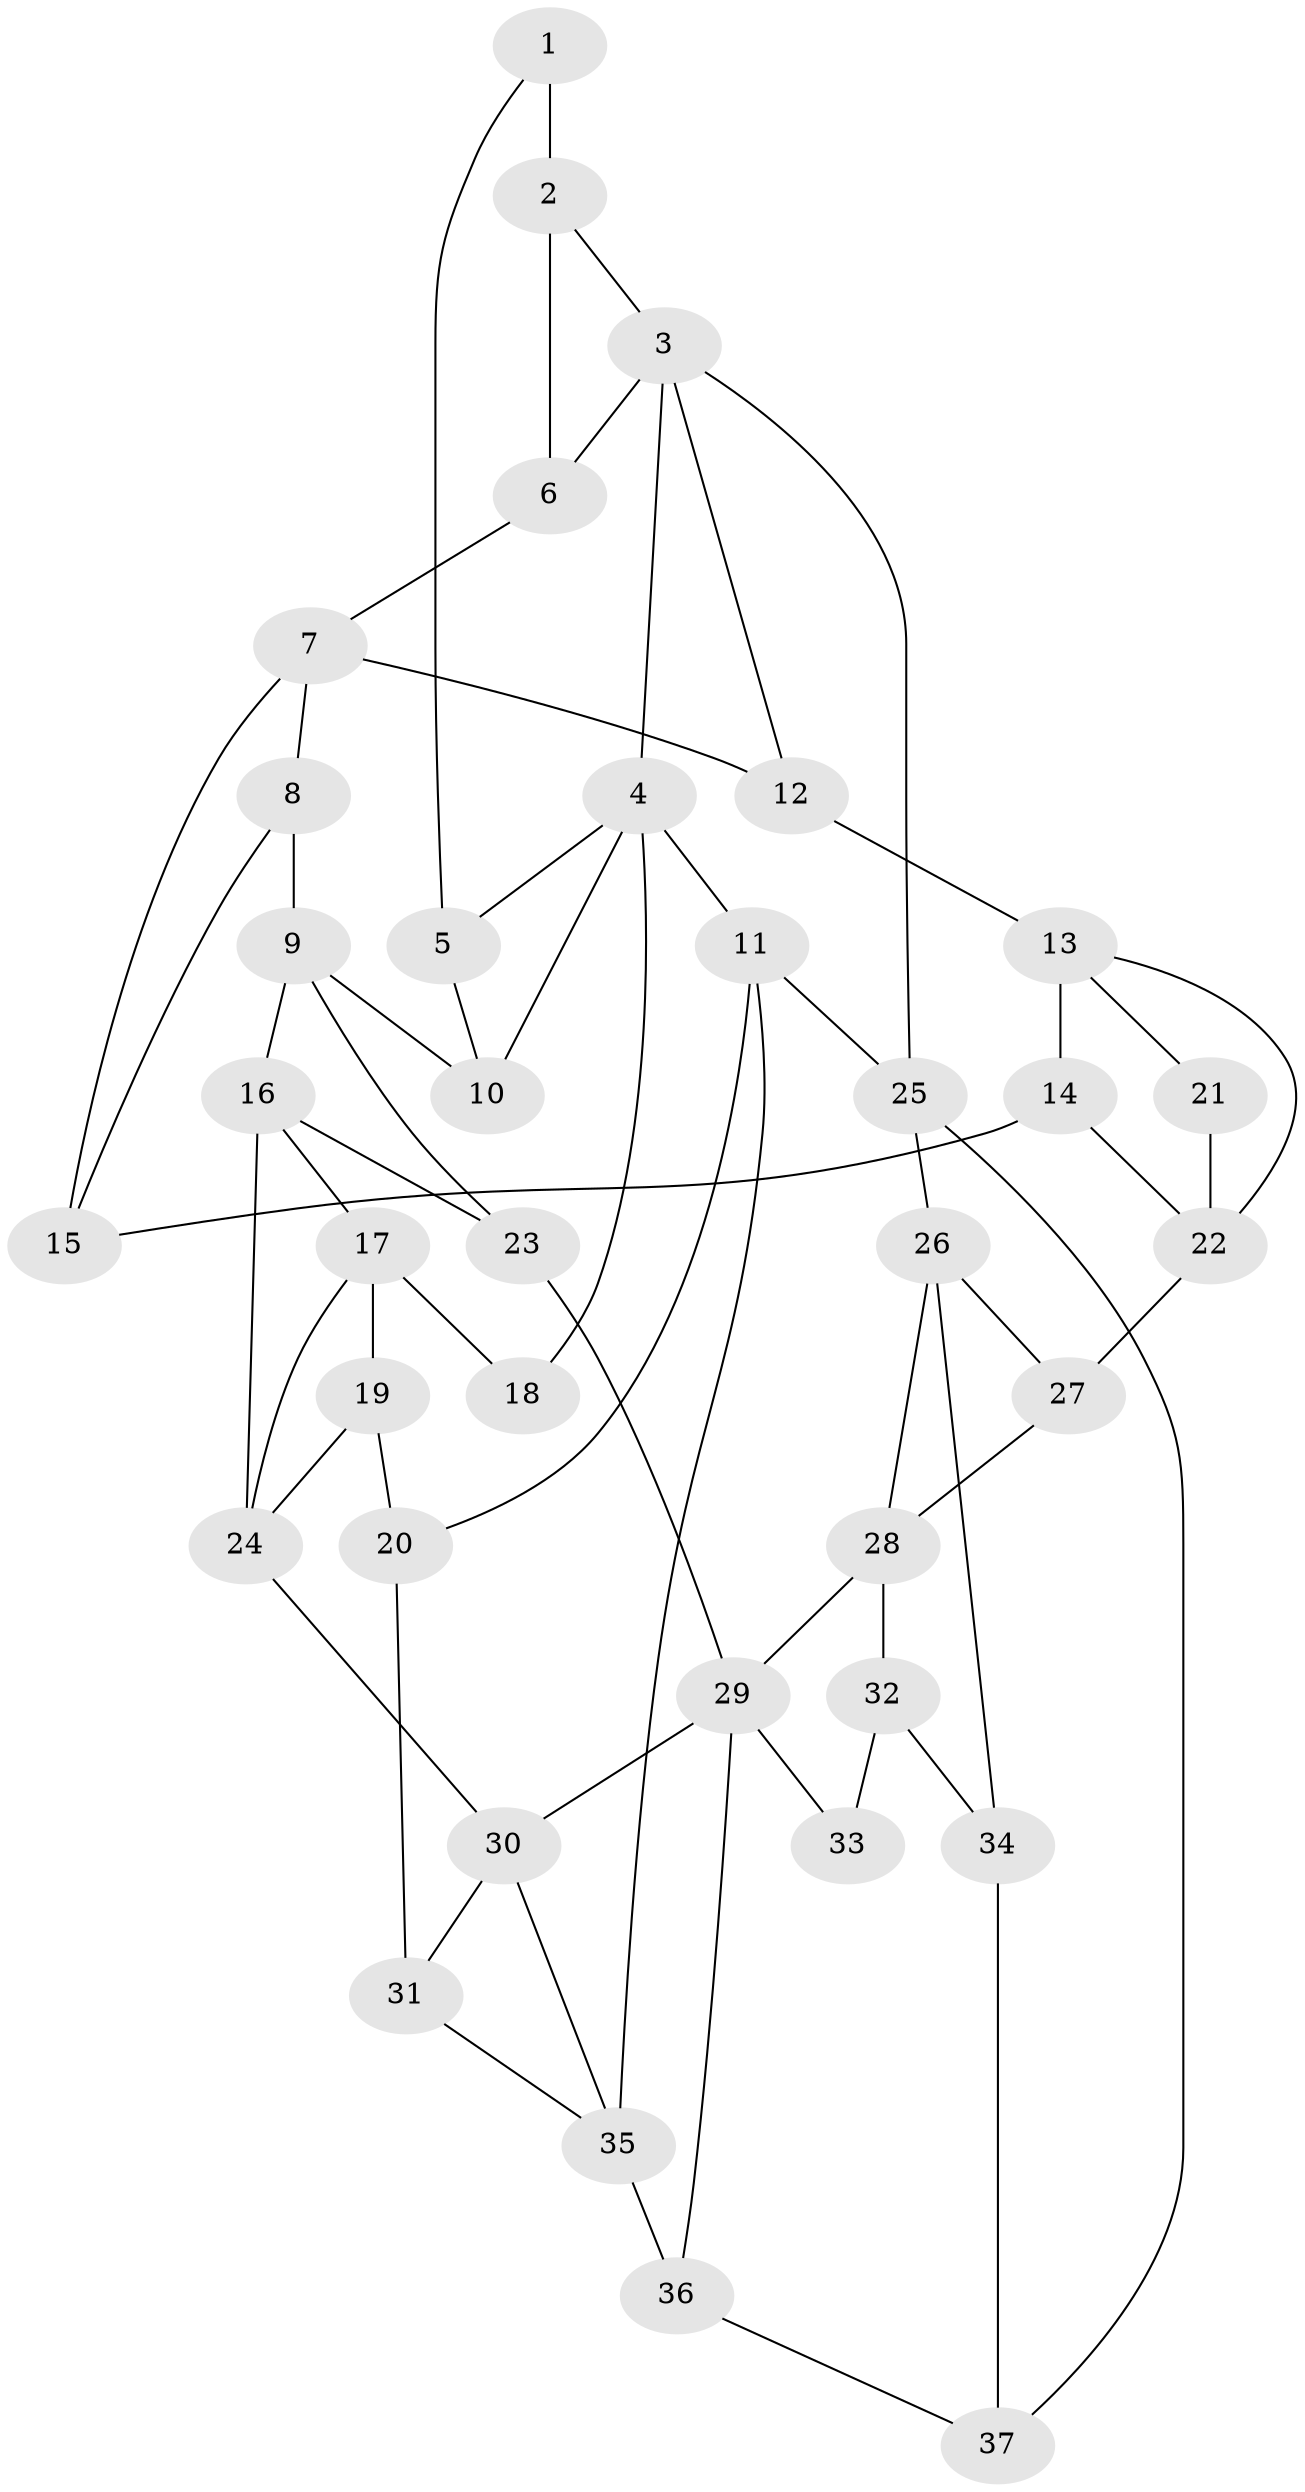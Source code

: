// original degree distribution, {3: 0.02564102564102564, 4: 0.23931623931623933, 5: 0.5042735042735043, 6: 0.23076923076923078}
// Generated by graph-tools (version 1.1) at 2025/54/03/04/25 22:54:37]
// undirected, 37 vertices, 63 edges
graph export_dot {
  node [color=gray90,style=filled];
  1;
  2;
  3;
  4;
  5;
  6;
  7;
  8;
  9;
  10;
  11;
  12;
  13;
  14;
  15;
  16;
  17;
  18;
  19;
  20;
  21;
  22;
  23;
  24;
  25;
  26;
  27;
  28;
  29;
  30;
  31;
  32;
  33;
  34;
  35;
  36;
  37;
  1 -- 2 [weight=2.0];
  1 -- 5 [weight=1.0];
  2 -- 3 [weight=1.0];
  2 -- 6 [weight=3.0];
  3 -- 4 [weight=1.0];
  3 -- 6 [weight=1.0];
  3 -- 12 [weight=1.0];
  3 -- 25 [weight=1.0];
  4 -- 5 [weight=1.0];
  4 -- 10 [weight=1.0];
  4 -- 11 [weight=2.0];
  4 -- 18 [weight=1.0];
  5 -- 10 [weight=1.0];
  6 -- 7 [weight=2.0];
  7 -- 8 [weight=2.0];
  7 -- 12 [weight=1.0];
  7 -- 15 [weight=1.0];
  8 -- 9 [weight=2.0];
  8 -- 15 [weight=1.0];
  9 -- 10 [weight=2.0];
  9 -- 16 [weight=1.0];
  9 -- 23 [weight=1.0];
  11 -- 20 [weight=2.0];
  11 -- 25 [weight=1.0];
  11 -- 35 [weight=1.0];
  12 -- 13 [weight=2.0];
  13 -- 14 [weight=2.0];
  13 -- 21 [weight=1.0];
  13 -- 22 [weight=1.0];
  14 -- 15 [weight=2.0];
  14 -- 22 [weight=1.0];
  16 -- 17 [weight=1.0];
  16 -- 23 [weight=1.0];
  16 -- 24 [weight=2.0];
  17 -- 18 [weight=2.0];
  17 -- 19 [weight=2.0];
  17 -- 24 [weight=1.0];
  19 -- 20 [weight=2.0];
  19 -- 24 [weight=1.0];
  20 -- 31 [weight=2.0];
  21 -- 22 [weight=2.0];
  22 -- 27 [weight=2.0];
  23 -- 29 [weight=1.0];
  24 -- 30 [weight=2.0];
  25 -- 26 [weight=2.0];
  25 -- 37 [weight=1.0];
  26 -- 27 [weight=2.0];
  26 -- 28 [weight=1.0];
  26 -- 34 [weight=1.0];
  27 -- 28 [weight=1.0];
  28 -- 29 [weight=1.0];
  28 -- 32 [weight=2.0];
  29 -- 30 [weight=1.0];
  29 -- 33 [weight=1.0];
  29 -- 36 [weight=1.0];
  30 -- 31 [weight=1.0];
  30 -- 35 [weight=1.0];
  31 -- 35 [weight=1.0];
  32 -- 33 [weight=2.0];
  32 -- 34 [weight=2.0];
  34 -- 37 [weight=2.0];
  35 -- 36 [weight=2.0];
  36 -- 37 [weight=1.0];
}
